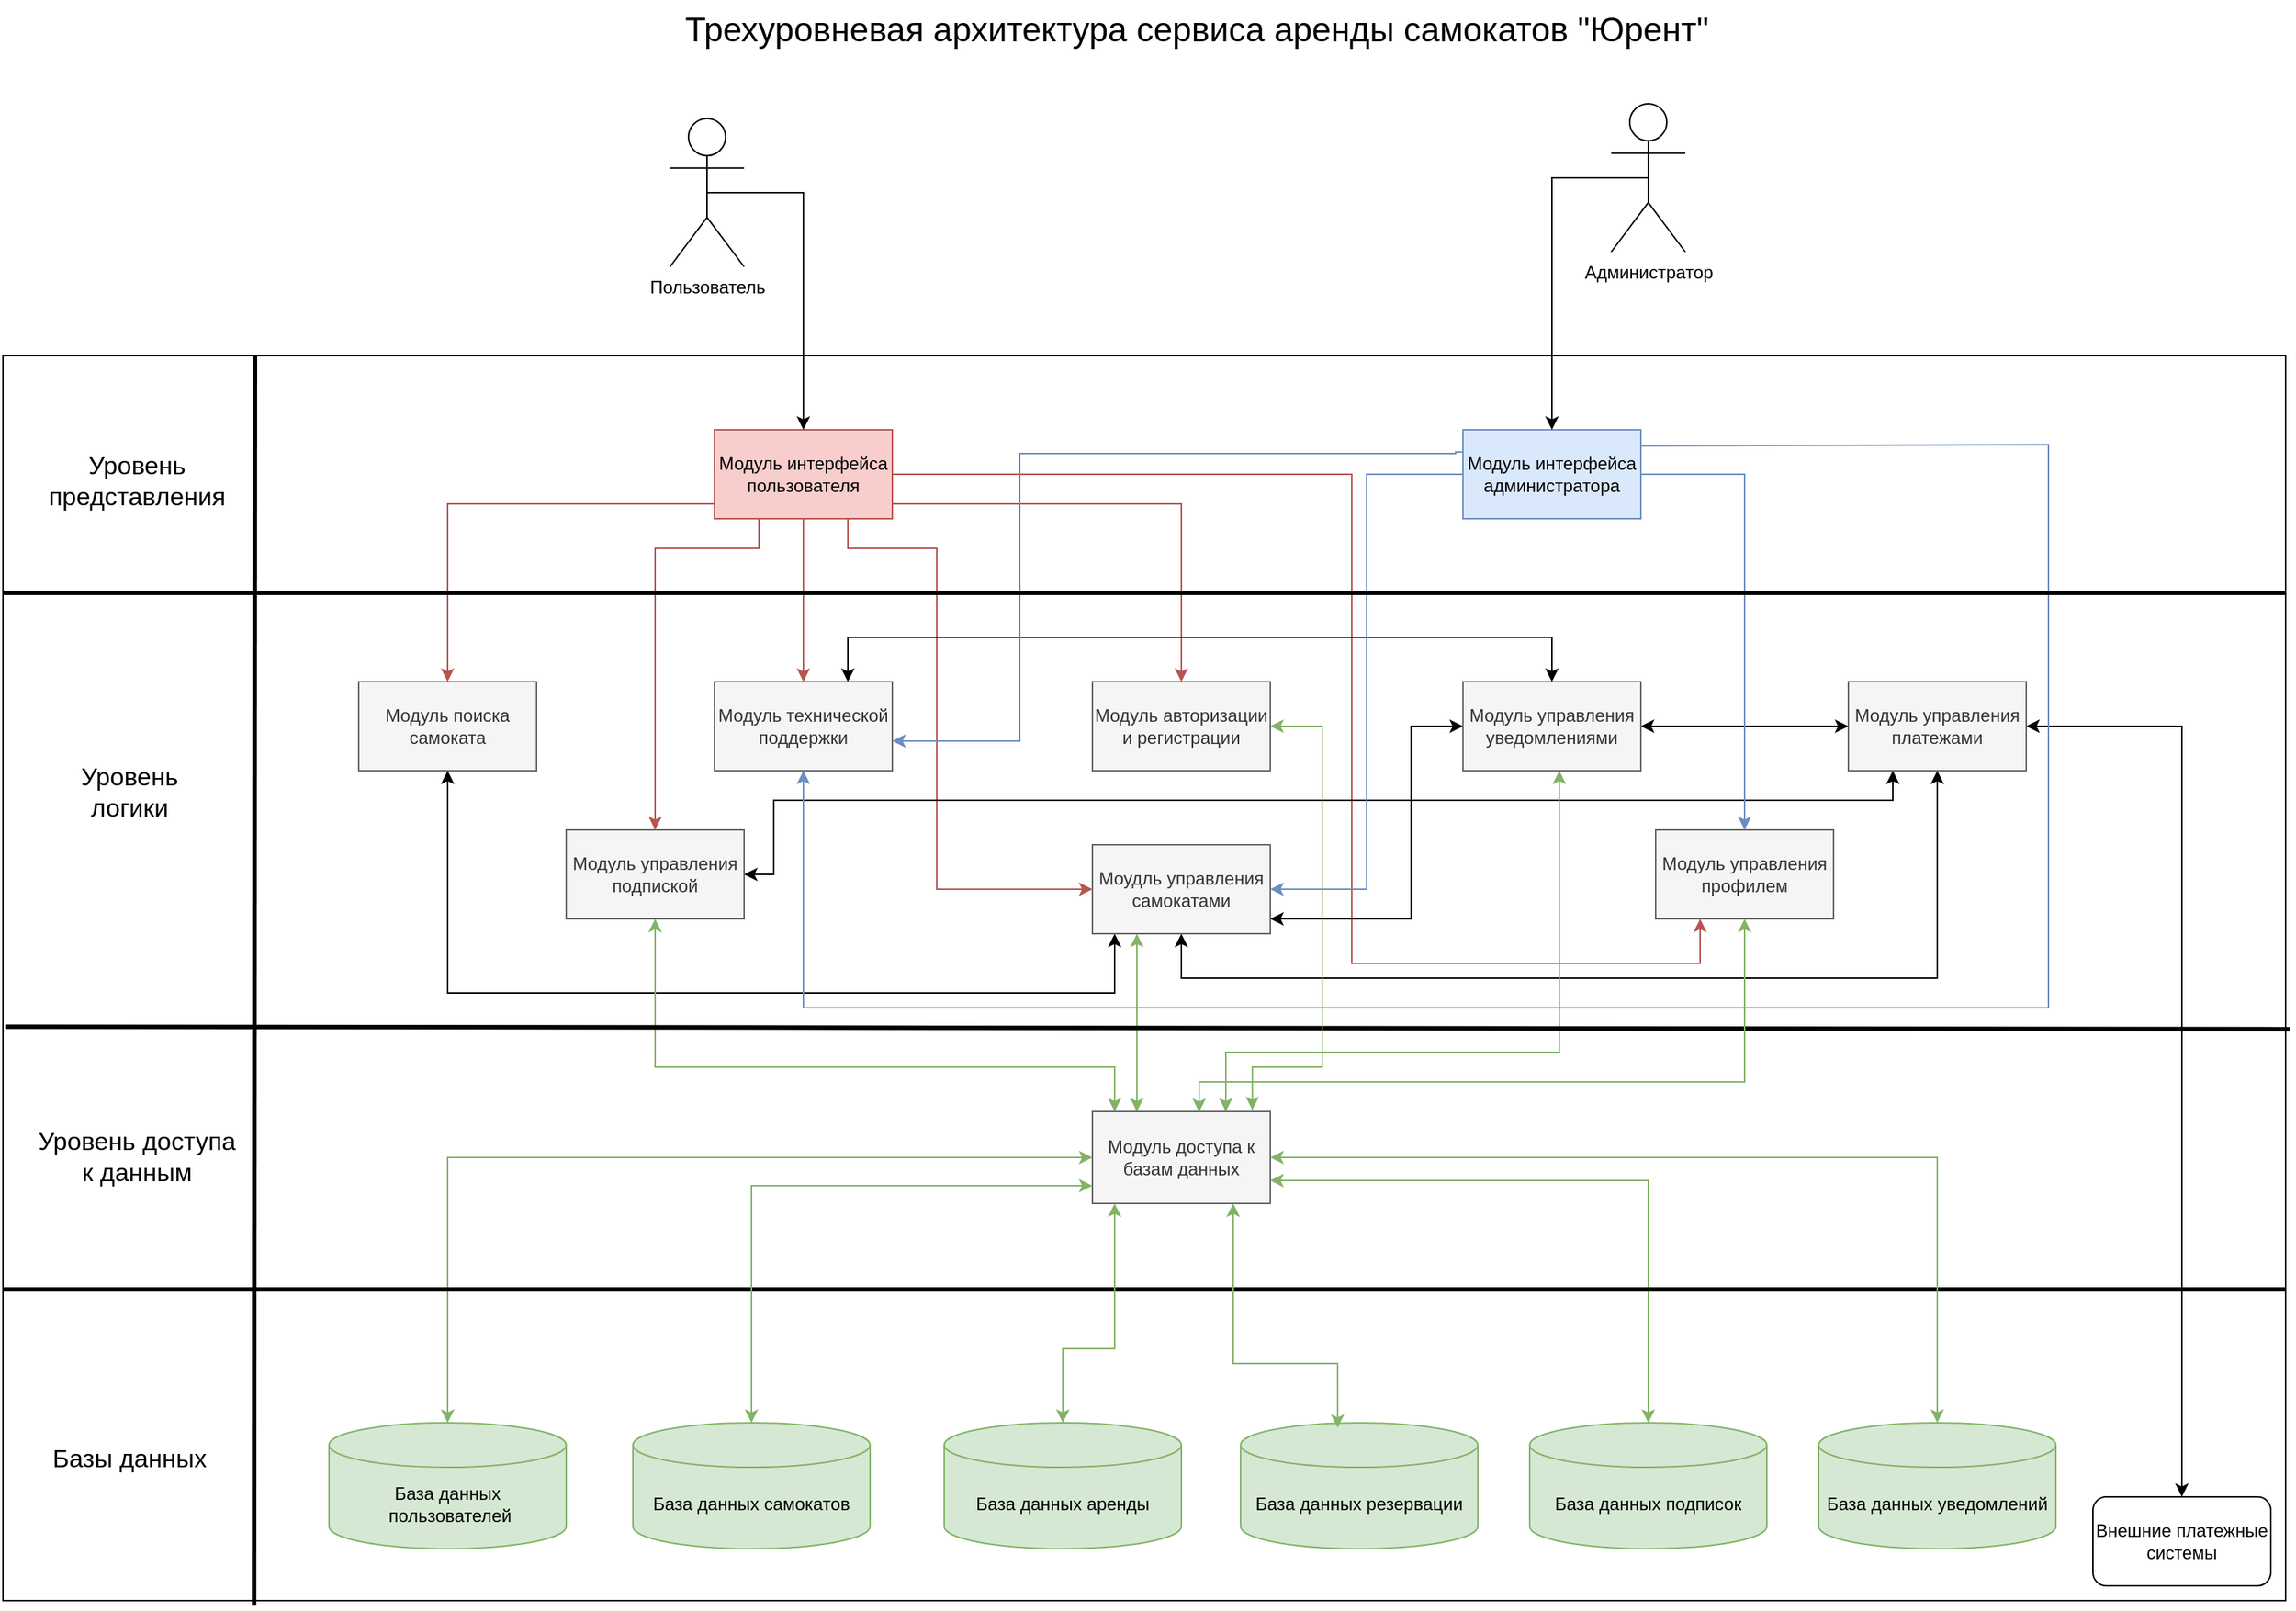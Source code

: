 <mxfile version="22.0.2" type="device">
  <diagram name="Страница — 1" id="v_SJ0s716N3Q2d2xxM74">
    <mxGraphModel dx="1884" dy="1116" grid="1" gridSize="10" guides="1" tooltips="1" connect="1" arrows="1" fold="1" page="1" pageScale="1" pageWidth="1654" pageHeight="1169" math="0" shadow="0">
      <root>
        <mxCell id="0" />
        <mxCell id="1" parent="0" />
        <mxCell id="3xt8R_bdU9V1CwNVAT63-63" value="" style="rounded=0;whiteSpace=wrap;html=1;" parent="1" vertex="1">
          <mxGeometry x="30" y="280" width="1540" height="840" as="geometry" />
        </mxCell>
        <mxCell id="3xt8R_bdU9V1CwNVAT63-1" value="&lt;font style=&quot;font-size: 23px;&quot;&gt;Трехуровневая архитектура сервиса аренды самокатов &quot;Юрент&quot;&lt;/font&gt;" style="text;html=1;align=center;verticalAlign=middle;resizable=0;points=[];autosize=1;strokeColor=none;fillColor=none;" parent="1" vertex="1">
          <mxGeometry x="480" y="40" width="710" height="40" as="geometry" />
        </mxCell>
        <mxCell id="3xt8R_bdU9V1CwNVAT63-2" value="&lt;span style=&quot;font-size: 17px;&quot;&gt;Уровень &lt;br&gt;представления&lt;/span&gt;" style="text;html=1;align=center;verticalAlign=middle;resizable=0;points=[];autosize=1;strokeColor=none;fillColor=none;" parent="1" vertex="1">
          <mxGeometry x="50" y="340" width="140" height="50" as="geometry" />
        </mxCell>
        <mxCell id="3xt8R_bdU9V1CwNVAT63-31" style="edgeStyle=orthogonalEdgeStyle;rounded=0;orthogonalLoop=1;jettySize=auto;html=1;entryX=0.5;entryY=0;entryDx=0;entryDy=0;fillColor=#f8cecc;strokeColor=#b85450;" parent="1" source="3xt8R_bdU9V1CwNVAT63-3" target="3xt8R_bdU9V1CwNVAT63-6" edge="1">
          <mxGeometry relative="1" as="geometry">
            <Array as="points">
              <mxPoint x="330" y="380" />
            </Array>
          </mxGeometry>
        </mxCell>
        <mxCell id="3xt8R_bdU9V1CwNVAT63-32" style="edgeStyle=orthogonalEdgeStyle;rounded=0;orthogonalLoop=1;jettySize=auto;html=1;entryX=0.5;entryY=0;entryDx=0;entryDy=0;startArrow=none;startFill=0;fillColor=#f8cecc;strokeColor=#b85450;" parent="1" source="3xt8R_bdU9V1CwNVAT63-3" target="3xt8R_bdU9V1CwNVAT63-13" edge="1">
          <mxGeometry relative="1" as="geometry">
            <Array as="points">
              <mxPoint x="570" y="490" />
            </Array>
          </mxGeometry>
        </mxCell>
        <mxCell id="3xt8R_bdU9V1CwNVAT63-33" style="edgeStyle=orthogonalEdgeStyle;rounded=0;orthogonalLoop=1;jettySize=auto;html=1;entryX=0.5;entryY=0;entryDx=0;entryDy=0;fillColor=#f8cecc;strokeColor=#b85450;" parent="1" source="3xt8R_bdU9V1CwNVAT63-3" target="3xt8R_bdU9V1CwNVAT63-10" edge="1">
          <mxGeometry relative="1" as="geometry">
            <Array as="points">
              <mxPoint x="825" y="380" />
            </Array>
          </mxGeometry>
        </mxCell>
        <mxCell id="3xt8R_bdU9V1CwNVAT63-34" style="edgeStyle=orthogonalEdgeStyle;rounded=0;orthogonalLoop=1;jettySize=auto;html=1;exitX=0.75;exitY=1;exitDx=0;exitDy=0;entryX=0;entryY=0.5;entryDx=0;entryDy=0;startArrow=none;startFill=0;fillColor=#f8cecc;strokeColor=#b85450;" parent="1" source="3xt8R_bdU9V1CwNVAT63-3" target="3xt8R_bdU9V1CwNVAT63-7" edge="1">
          <mxGeometry relative="1" as="geometry">
            <Array as="points">
              <mxPoint x="600" y="410" />
              <mxPoint x="660" y="410" />
              <mxPoint x="660" y="640" />
            </Array>
          </mxGeometry>
        </mxCell>
        <mxCell id="3xt8R_bdU9V1CwNVAT63-35" style="edgeStyle=orthogonalEdgeStyle;rounded=0;orthogonalLoop=1;jettySize=auto;html=1;exitX=0.25;exitY=1;exitDx=0;exitDy=0;entryX=0.5;entryY=0;entryDx=0;entryDy=0;startArrow=none;startFill=0;fillColor=#f8cecc;strokeColor=#b85450;" parent="1" source="3xt8R_bdU9V1CwNVAT63-3" target="3xt8R_bdU9V1CwNVAT63-8" edge="1">
          <mxGeometry relative="1" as="geometry">
            <Array as="points">
              <mxPoint x="540" y="410" />
              <mxPoint x="470" y="410" />
            </Array>
          </mxGeometry>
        </mxCell>
        <mxCell id="3xt8R_bdU9V1CwNVAT63-74" style="edgeStyle=orthogonalEdgeStyle;rounded=0;orthogonalLoop=1;jettySize=auto;html=1;exitX=1;exitY=0.5;exitDx=0;exitDy=0;entryX=0.25;entryY=1;entryDx=0;entryDy=0;fillColor=#f8cecc;strokeColor=#b85450;" parent="1" source="3xt8R_bdU9V1CwNVAT63-3" target="3xt8R_bdU9V1CwNVAT63-11" edge="1">
          <mxGeometry relative="1" as="geometry">
            <Array as="points">
              <mxPoint x="940" y="360" />
              <mxPoint x="940" y="690" />
              <mxPoint x="1175" y="690" />
            </Array>
          </mxGeometry>
        </mxCell>
        <mxCell id="3xt8R_bdU9V1CwNVAT63-3" value="Модуль интерфейса&lt;br&gt;пользователя" style="rounded=0;whiteSpace=wrap;html=1;fillColor=#f8cecc;strokeColor=#b85450;" parent="1" vertex="1">
          <mxGeometry x="510" y="330" width="120" height="60" as="geometry" />
        </mxCell>
        <mxCell id="3xt8R_bdU9V1CwNVAT63-5" value="&lt;span style=&quot;font-size: 17px;&quot;&gt;Уровень &lt;br&gt;логики&lt;/span&gt;" style="text;html=1;align=center;verticalAlign=middle;resizable=0;points=[];autosize=1;strokeColor=none;fillColor=none;" parent="1" vertex="1">
          <mxGeometry x="70" y="550" width="90" height="50" as="geometry" />
        </mxCell>
        <mxCell id="3xt8R_bdU9V1CwNVAT63-73" style="edgeStyle=orthogonalEdgeStyle;rounded=0;orthogonalLoop=1;jettySize=auto;html=1;exitX=0.5;exitY=1;exitDx=0;exitDy=0;entryX=0.125;entryY=1;entryDx=0;entryDy=0;entryPerimeter=0;startArrow=classic;startFill=1;" parent="1" source="3xt8R_bdU9V1CwNVAT63-6" target="3xt8R_bdU9V1CwNVAT63-7" edge="1">
          <mxGeometry relative="1" as="geometry">
            <mxPoint x="780" y="680" as="targetPoint" />
            <Array as="points">
              <mxPoint x="330" y="710" />
              <mxPoint x="780" y="710" />
            </Array>
          </mxGeometry>
        </mxCell>
        <mxCell id="3xt8R_bdU9V1CwNVAT63-6" value="Модуль поиска самоката" style="rounded=0;whiteSpace=wrap;html=1;fillColor=#f5f5f5;fontColor=#333333;strokeColor=#666666;" parent="1" vertex="1">
          <mxGeometry x="270" y="500" width="120" height="60" as="geometry" />
        </mxCell>
        <mxCell id="3xt8R_bdU9V1CwNVAT63-39" style="edgeStyle=orthogonalEdgeStyle;rounded=0;orthogonalLoop=1;jettySize=auto;html=1;entryX=0;entryY=0.5;entryDx=0;entryDy=0;startArrow=classic;startFill=1;" parent="1" source="3xt8R_bdU9V1CwNVAT63-7" target="3xt8R_bdU9V1CwNVAT63-12" edge="1">
          <mxGeometry relative="1" as="geometry">
            <Array as="points">
              <mxPoint x="980" y="660" />
              <mxPoint x="980" y="530" />
            </Array>
          </mxGeometry>
        </mxCell>
        <mxCell id="3xt8R_bdU9V1CwNVAT63-40" style="edgeStyle=orthogonalEdgeStyle;rounded=0;orthogonalLoop=1;jettySize=auto;html=1;exitX=0.5;exitY=1;exitDx=0;exitDy=0;entryX=0.5;entryY=1;entryDx=0;entryDy=0;startArrow=classic;startFill=1;" parent="1" source="3xt8R_bdU9V1CwNVAT63-7" target="3xt8R_bdU9V1CwNVAT63-9" edge="1">
          <mxGeometry relative="1" as="geometry">
            <Array as="points">
              <mxPoint x="825" y="700" />
              <mxPoint x="1335" y="700" />
            </Array>
          </mxGeometry>
        </mxCell>
        <mxCell id="3xt8R_bdU9V1CwNVAT63-56" style="edgeStyle=orthogonalEdgeStyle;rounded=0;orthogonalLoop=1;jettySize=auto;html=1;exitX=0.25;exitY=1;exitDx=0;exitDy=0;entryX=0.25;entryY=0;entryDx=0;entryDy=0;fillColor=#d5e8d4;strokeColor=#82b366;startArrow=classic;startFill=1;" parent="1" source="3xt8R_bdU9V1CwNVAT63-7" target="3xt8R_bdU9V1CwNVAT63-14" edge="1">
          <mxGeometry relative="1" as="geometry" />
        </mxCell>
        <mxCell id="3xt8R_bdU9V1CwNVAT63-7" value="Моудль управления самокатами" style="rounded=0;whiteSpace=wrap;html=1;fillColor=#f5f5f5;fontColor=#333333;strokeColor=#666666;" parent="1" vertex="1">
          <mxGeometry x="765" y="610" width="120" height="60" as="geometry" />
        </mxCell>
        <mxCell id="3xt8R_bdU9V1CwNVAT63-45" style="edgeStyle=orthogonalEdgeStyle;rounded=0;orthogonalLoop=1;jettySize=auto;html=1;entryX=0.25;entryY=1;entryDx=0;entryDy=0;startArrow=classic;startFill=1;" parent="1" source="3xt8R_bdU9V1CwNVAT63-8" target="3xt8R_bdU9V1CwNVAT63-9" edge="1">
          <mxGeometry relative="1" as="geometry">
            <Array as="points">
              <mxPoint x="550" y="630" />
              <mxPoint x="550" y="580" />
              <mxPoint x="1305" y="580" />
            </Array>
          </mxGeometry>
        </mxCell>
        <mxCell id="3xt8R_bdU9V1CwNVAT63-53" style="edgeStyle=orthogonalEdgeStyle;rounded=0;orthogonalLoop=1;jettySize=auto;html=1;fillColor=#d5e8d4;strokeColor=#82b366;startArrow=classic;startFill=1;" parent="1" source="3xt8R_bdU9V1CwNVAT63-8" target="3xt8R_bdU9V1CwNVAT63-14" edge="1">
          <mxGeometry relative="1" as="geometry">
            <Array as="points">
              <mxPoint x="470" y="760" />
              <mxPoint x="780" y="760" />
            </Array>
          </mxGeometry>
        </mxCell>
        <mxCell id="3xt8R_bdU9V1CwNVAT63-8" value="Модуль управления подпиской" style="rounded=0;whiteSpace=wrap;html=1;fillColor=#f5f5f5;fontColor=#333333;strokeColor=#666666;" parent="1" vertex="1">
          <mxGeometry x="410" y="600" width="120" height="60" as="geometry" />
        </mxCell>
        <mxCell id="3xt8R_bdU9V1CwNVAT63-61" style="edgeStyle=orthogonalEdgeStyle;rounded=0;orthogonalLoop=1;jettySize=auto;html=1;startArrow=classic;startFill=1;" parent="1" source="3xt8R_bdU9V1CwNVAT63-9" target="3xt8R_bdU9V1CwNVAT63-62" edge="1">
          <mxGeometry relative="1" as="geometry">
            <mxPoint x="1530" y="1072.0" as="targetPoint" />
          </mxGeometry>
        </mxCell>
        <mxCell id="3xt8R_bdU9V1CwNVAT63-9" value="Модуль управления платежами" style="rounded=0;whiteSpace=wrap;html=1;fillColor=#f5f5f5;fontColor=#333333;strokeColor=#666666;" parent="1" vertex="1">
          <mxGeometry x="1275" y="500" width="120" height="60" as="geometry" />
        </mxCell>
        <mxCell id="3xt8R_bdU9V1CwNVAT63-10" value="Модуль авторизации и регистрации" style="rounded=0;whiteSpace=wrap;html=1;fillColor=#f5f5f5;fontColor=#333333;strokeColor=#666666;" parent="1" vertex="1">
          <mxGeometry x="765" y="500" width="120" height="60" as="geometry" />
        </mxCell>
        <mxCell id="3xt8R_bdU9V1CwNVAT63-11" value="Модуль управления профилем" style="rounded=0;whiteSpace=wrap;html=1;fillColor=#f5f5f5;fontColor=#333333;strokeColor=#666666;" parent="1" vertex="1">
          <mxGeometry x="1145" y="600" width="120" height="60" as="geometry" />
        </mxCell>
        <mxCell id="3xt8R_bdU9V1CwNVAT63-38" style="edgeStyle=orthogonalEdgeStyle;rounded=0;orthogonalLoop=1;jettySize=auto;html=1;entryX=0;entryY=0.5;entryDx=0;entryDy=0;startArrow=classic;startFill=1;" parent="1" source="3xt8R_bdU9V1CwNVAT63-12" target="3xt8R_bdU9V1CwNVAT63-9" edge="1">
          <mxGeometry relative="1" as="geometry" />
        </mxCell>
        <mxCell id="3xt8R_bdU9V1CwNVAT63-59" style="edgeStyle=orthogonalEdgeStyle;rounded=0;orthogonalLoop=1;jettySize=auto;html=1;entryX=0.75;entryY=0;entryDx=0;entryDy=0;fillColor=#d5e8d4;strokeColor=#82b366;startArrow=classic;startFill=1;" parent="1" source="3xt8R_bdU9V1CwNVAT63-12" target="3xt8R_bdU9V1CwNVAT63-14" edge="1">
          <mxGeometry relative="1" as="geometry">
            <Array as="points">
              <mxPoint x="1080" y="750" />
              <mxPoint x="855" y="750" />
            </Array>
          </mxGeometry>
        </mxCell>
        <mxCell id="3xt8R_bdU9V1CwNVAT63-12" value="Модуль управления уведомлениями" style="rounded=0;whiteSpace=wrap;html=1;fillColor=#f5f5f5;strokeColor=#666666;fontColor=#333333;" parent="1" vertex="1">
          <mxGeometry x="1015" y="500" width="120" height="60" as="geometry" />
        </mxCell>
        <mxCell id="3xt8R_bdU9V1CwNVAT63-75" style="edgeStyle=orthogonalEdgeStyle;rounded=0;orthogonalLoop=1;jettySize=auto;html=1;exitX=0.75;exitY=0;exitDx=0;exitDy=0;entryX=0.5;entryY=0;entryDx=0;entryDy=0;startArrow=classic;startFill=1;" parent="1" source="3xt8R_bdU9V1CwNVAT63-13" target="3xt8R_bdU9V1CwNVAT63-12" edge="1">
          <mxGeometry relative="1" as="geometry">
            <Array as="points">
              <mxPoint x="600" y="470" />
              <mxPoint x="1075" y="470" />
            </Array>
          </mxGeometry>
        </mxCell>
        <mxCell id="3xt8R_bdU9V1CwNVAT63-13" value="Модуль технической поддержки" style="rounded=0;whiteSpace=wrap;html=1;fillColor=#f5f5f5;fontColor=#333333;strokeColor=#666666;" parent="1" vertex="1">
          <mxGeometry x="510" y="500" width="120" height="60" as="geometry" />
        </mxCell>
        <mxCell id="3xt8R_bdU9V1CwNVAT63-46" style="edgeStyle=orthogonalEdgeStyle;rounded=0;orthogonalLoop=1;jettySize=auto;html=1;fillColor=#d5e8d4;strokeColor=#82b366;startArrow=classic;startFill=1;" parent="1" source="3xt8R_bdU9V1CwNVAT63-14" target="3xt8R_bdU9V1CwNVAT63-20" edge="1">
          <mxGeometry relative="1" as="geometry" />
        </mxCell>
        <mxCell id="3xt8R_bdU9V1CwNVAT63-50" style="edgeStyle=orthogonalEdgeStyle;rounded=0;orthogonalLoop=1;jettySize=auto;html=1;exitX=1;exitY=0.75;exitDx=0;exitDy=0;fillColor=#d5e8d4;strokeColor=#82b366;startArrow=classic;startFill=1;" parent="1" source="3xt8R_bdU9V1CwNVAT63-14" target="3xt8R_bdU9V1CwNVAT63-24" edge="1">
          <mxGeometry relative="1" as="geometry" />
        </mxCell>
        <mxCell id="3xt8R_bdU9V1CwNVAT63-14" value="Модуль доступа к базам данных" style="rounded=0;whiteSpace=wrap;html=1;fillColor=#f5f5f5;strokeColor=#666666;fontColor=#333333;" parent="1" vertex="1">
          <mxGeometry x="765" y="790" width="120" height="62" as="geometry" />
        </mxCell>
        <mxCell id="3xt8R_bdU9V1CwNVAT63-17" value="&lt;font style=&quot;font-size: 17px;&quot;&gt;Уровень доступа &lt;br&gt;к данным&lt;/font&gt;" style="text;html=1;align=center;verticalAlign=middle;resizable=0;points=[];autosize=1;strokeColor=none;fillColor=none;" parent="1" vertex="1">
          <mxGeometry x="40" y="796" width="160" height="50" as="geometry" />
        </mxCell>
        <mxCell id="3xt8R_bdU9V1CwNVAT63-18" value="&lt;font style=&quot;font-size: 17px;&quot;&gt;Базы данных&lt;/font&gt;" style="text;html=1;align=center;verticalAlign=middle;resizable=0;points=[];autosize=1;strokeColor=none;fillColor=none;" parent="1" vertex="1">
          <mxGeometry x="50" y="1010" width="130" height="30" as="geometry" />
        </mxCell>
        <mxCell id="3xt8R_bdU9V1CwNVAT63-20" value="База данных&lt;br&gt;&amp;nbsp;пользователей" style="shape=cylinder3;whiteSpace=wrap;html=1;boundedLbl=1;backgroundOutline=1;size=15;fillColor=#d5e8d4;strokeColor=#82b366;" parent="1" vertex="1">
          <mxGeometry x="250" y="1000" width="160" height="85" as="geometry" />
        </mxCell>
        <mxCell id="3xt8R_bdU9V1CwNVAT63-21" value="База данных самокатов" style="shape=cylinder3;whiteSpace=wrap;html=1;boundedLbl=1;backgroundOutline=1;size=15;fillColor=#d5e8d4;strokeColor=#82b366;" parent="1" vertex="1">
          <mxGeometry x="455" y="1000" width="160" height="85" as="geometry" />
        </mxCell>
        <mxCell id="3xt8R_bdU9V1CwNVAT63-22" value="База данных аренды" style="shape=cylinder3;whiteSpace=wrap;html=1;boundedLbl=1;backgroundOutline=1;size=15;fillColor=#d5e8d4;strokeColor=#82b366;" parent="1" vertex="1">
          <mxGeometry x="665" y="1000" width="160" height="85" as="geometry" />
        </mxCell>
        <mxCell id="3xt8R_bdU9V1CwNVAT63-23" value="База данных резервации" style="shape=cylinder3;whiteSpace=wrap;html=1;boundedLbl=1;backgroundOutline=1;size=15;fillColor=#d5e8d4;strokeColor=#82b366;" parent="1" vertex="1">
          <mxGeometry x="865" y="1000" width="160" height="85" as="geometry" />
        </mxCell>
        <mxCell id="3xt8R_bdU9V1CwNVAT63-24" value="База данных подписок" style="shape=cylinder3;whiteSpace=wrap;html=1;boundedLbl=1;backgroundOutline=1;size=15;fillColor=#d5e8d4;strokeColor=#82b366;" parent="1" vertex="1">
          <mxGeometry x="1060" y="1000" width="160" height="85" as="geometry" />
        </mxCell>
        <mxCell id="3xt8R_bdU9V1CwNVAT63-25" value="База данных уведомлений" style="shape=cylinder3;whiteSpace=wrap;html=1;boundedLbl=1;backgroundOutline=1;size=15;fillColor=#d5e8d4;strokeColor=#82b366;" parent="1" vertex="1">
          <mxGeometry x="1255" y="1000" width="160" height="85" as="geometry" />
        </mxCell>
        <mxCell id="3xt8R_bdU9V1CwNVAT63-36" style="edgeStyle=orthogonalEdgeStyle;rounded=0;orthogonalLoop=1;jettySize=auto;html=1;startArrow=none;startFill=0;fillColor=#dae8fc;strokeColor=#6c8ebf;" parent="1" source="3xt8R_bdU9V1CwNVAT63-30" edge="1">
          <mxGeometry relative="1" as="geometry">
            <mxPoint x="885" y="640" as="targetPoint" />
            <Array as="points">
              <mxPoint x="950" y="360" />
              <mxPoint x="950" y="640" />
              <mxPoint x="885" y="640" />
            </Array>
          </mxGeometry>
        </mxCell>
        <mxCell id="3xt8R_bdU9V1CwNVAT63-37" style="edgeStyle=orthogonalEdgeStyle;rounded=0;orthogonalLoop=1;jettySize=auto;html=1;exitX=1;exitY=0.5;exitDx=0;exitDy=0;entryX=0.5;entryY=0;entryDx=0;entryDy=0;startArrow=none;startFill=0;fillColor=#dae8fc;strokeColor=#6c8ebf;" parent="1" source="3xt8R_bdU9V1CwNVAT63-30" target="3xt8R_bdU9V1CwNVAT63-11" edge="1">
          <mxGeometry relative="1" as="geometry" />
        </mxCell>
        <mxCell id="3xt8R_bdU9V1CwNVAT63-44" style="edgeStyle=orthogonalEdgeStyle;rounded=0;orthogonalLoop=1;jettySize=auto;html=1;exitX=0.984;exitY=0.182;exitDx=0;exitDy=0;entryX=0.5;entryY=1;entryDx=0;entryDy=0;startArrow=none;startFill=0;exitPerimeter=0;fillColor=#dae8fc;strokeColor=#6c8ebf;" parent="1" source="3xt8R_bdU9V1CwNVAT63-30" target="3xt8R_bdU9V1CwNVAT63-13" edge="1">
          <mxGeometry relative="1" as="geometry">
            <Array as="points">
              <mxPoint x="1135" y="341" />
              <mxPoint x="1410" y="340" />
              <mxPoint x="1410" y="720" />
              <mxPoint x="570" y="720" />
            </Array>
          </mxGeometry>
        </mxCell>
        <mxCell id="3xt8R_bdU9V1CwNVAT63-54" style="edgeStyle=orthogonalEdgeStyle;rounded=0;orthogonalLoop=1;jettySize=auto;html=1;exitX=0;exitY=0.75;exitDx=0;exitDy=0;startArrow=none;startFill=0;fillColor=#dae8fc;strokeColor=#6c8ebf;" parent="1" edge="1">
          <mxGeometry relative="1" as="geometry">
            <mxPoint x="1015" y="345" as="sourcePoint" />
            <mxPoint x="630" y="540" as="targetPoint" />
            <Array as="points">
              <mxPoint x="1010" y="345" />
              <mxPoint x="1010" y="346" />
              <mxPoint x="716" y="346" />
              <mxPoint x="716" y="540" />
            </Array>
          </mxGeometry>
        </mxCell>
        <mxCell id="3xt8R_bdU9V1CwNVAT63-30" value="Модуль интерфейса&lt;br&gt;администратора" style="rounded=0;whiteSpace=wrap;html=1;fillColor=#dae8fc;strokeColor=#6c8ebf;" parent="1" vertex="1">
          <mxGeometry x="1015" y="330" width="120" height="60" as="geometry" />
        </mxCell>
        <mxCell id="3xt8R_bdU9V1CwNVAT63-41" value="" style="endArrow=none;html=1;rounded=0;strokeWidth=3;" parent="1" edge="1">
          <mxGeometry width="50" height="50" relative="1" as="geometry">
            <mxPoint x="1570" y="440" as="sourcePoint" />
            <mxPoint x="30" y="440" as="targetPoint" />
          </mxGeometry>
        </mxCell>
        <mxCell id="3xt8R_bdU9V1CwNVAT63-42" value="" style="endArrow=none;html=1;rounded=0;strokeWidth=3;entryX=0.001;entryY=0.539;entryDx=0;entryDy=0;entryPerimeter=0;exitX=1.002;exitY=0.541;exitDx=0;exitDy=0;exitPerimeter=0;" parent="1" target="3xt8R_bdU9V1CwNVAT63-63" edge="1" source="3xt8R_bdU9V1CwNVAT63-63">
          <mxGeometry width="50" height="50" relative="1" as="geometry">
            <mxPoint x="1570" y="740" as="sourcePoint" />
            <mxPoint x="50" y="740" as="targetPoint" />
          </mxGeometry>
        </mxCell>
        <mxCell id="3xt8R_bdU9V1CwNVAT63-43" value="" style="endArrow=none;html=1;rounded=0;strokeWidth=3;entryX=0;entryY=0.75;entryDx=0;entryDy=0;exitX=1;exitY=0.75;exitDx=0;exitDy=0;" parent="1" source="3xt8R_bdU9V1CwNVAT63-63" target="3xt8R_bdU9V1CwNVAT63-63" edge="1">
          <mxGeometry width="50" height="50" relative="1" as="geometry">
            <mxPoint x="1570" y="920" as="sourcePoint" />
            <mxPoint x="40" y="920" as="targetPoint" />
          </mxGeometry>
        </mxCell>
        <mxCell id="3xt8R_bdU9V1CwNVAT63-47" style="edgeStyle=orthogonalEdgeStyle;rounded=0;orthogonalLoop=1;jettySize=auto;html=1;entryX=0.5;entryY=0;entryDx=0;entryDy=0;entryPerimeter=0;fillColor=#d5e8d4;strokeColor=#82b366;startArrow=classic;startFill=1;" parent="1" source="3xt8R_bdU9V1CwNVAT63-14" target="3xt8R_bdU9V1CwNVAT63-21" edge="1">
          <mxGeometry relative="1" as="geometry">
            <Array as="points">
              <mxPoint x="535" y="840" />
            </Array>
          </mxGeometry>
        </mxCell>
        <mxCell id="3xt8R_bdU9V1CwNVAT63-48" style="edgeStyle=orthogonalEdgeStyle;rounded=0;orthogonalLoop=1;jettySize=auto;html=1;entryX=0.5;entryY=0;entryDx=0;entryDy=0;entryPerimeter=0;fillColor=#d5e8d4;strokeColor=#82b366;startArrow=classic;startFill=1;" parent="1" source="3xt8R_bdU9V1CwNVAT63-14" target="3xt8R_bdU9V1CwNVAT63-22" edge="1">
          <mxGeometry relative="1" as="geometry">
            <Array as="points">
              <mxPoint x="780" y="950" />
              <mxPoint x="745" y="950" />
            </Array>
          </mxGeometry>
        </mxCell>
        <mxCell id="3xt8R_bdU9V1CwNVAT63-49" style="edgeStyle=orthogonalEdgeStyle;rounded=0;orthogonalLoop=1;jettySize=auto;html=1;entryX=0.409;entryY=0.04;entryDx=0;entryDy=0;entryPerimeter=0;fillColor=#d5e8d4;strokeColor=#82b366;startArrow=classic;startFill=1;" parent="1" target="3xt8R_bdU9V1CwNVAT63-23" edge="1">
          <mxGeometry relative="1" as="geometry">
            <mxPoint x="860" y="852" as="sourcePoint" />
            <Array as="points">
              <mxPoint x="860" y="960" />
              <mxPoint x="930" y="960" />
            </Array>
          </mxGeometry>
        </mxCell>
        <mxCell id="3xt8R_bdU9V1CwNVAT63-51" style="edgeStyle=orthogonalEdgeStyle;rounded=0;orthogonalLoop=1;jettySize=auto;html=1;exitX=1;exitY=0.5;exitDx=0;exitDy=0;entryX=0.5;entryY=0;entryDx=0;entryDy=0;entryPerimeter=0;fillColor=#d5e8d4;strokeColor=#82b366;startArrow=classic;startFill=1;" parent="1" source="3xt8R_bdU9V1CwNVAT63-14" target="3xt8R_bdU9V1CwNVAT63-25" edge="1">
          <mxGeometry relative="1" as="geometry" />
        </mxCell>
        <mxCell id="3xt8R_bdU9V1CwNVAT63-57" value="" style="endArrow=none;html=1;rounded=0;strokeWidth=3;exitX=0.11;exitY=1.004;exitDx=0;exitDy=0;exitPerimeter=0;" parent="1" source="3xt8R_bdU9V1CwNVAT63-63" edge="1">
          <mxGeometry width="50" height="50" relative="1" as="geometry">
            <mxPoint x="200" y="1090" as="sourcePoint" />
            <mxPoint x="200" y="280" as="targetPoint" />
          </mxGeometry>
        </mxCell>
        <mxCell id="3xt8R_bdU9V1CwNVAT63-58" style="edgeStyle=orthogonalEdgeStyle;rounded=0;orthogonalLoop=1;jettySize=auto;html=1;entryX=0.899;entryY=-0.016;entryDx=0;entryDy=0;entryPerimeter=0;fillColor=#d5e8d4;strokeColor=#82b366;startArrow=classic;startFill=1;" parent="1" source="3xt8R_bdU9V1CwNVAT63-10" target="3xt8R_bdU9V1CwNVAT63-14" edge="1">
          <mxGeometry relative="1" as="geometry">
            <Array as="points">
              <mxPoint x="920" y="530" />
              <mxPoint x="920" y="760" />
              <mxPoint x="873" y="760" />
            </Array>
          </mxGeometry>
        </mxCell>
        <mxCell id="3xt8R_bdU9V1CwNVAT63-60" style="edgeStyle=orthogonalEdgeStyle;rounded=0;orthogonalLoop=1;jettySize=auto;html=1;entryX=0.6;entryY=0.004;entryDx=0;entryDy=0;entryPerimeter=0;fillColor=#d5e8d4;strokeColor=#82b366;startArrow=classic;startFill=1;" parent="1" source="3xt8R_bdU9V1CwNVAT63-11" target="3xt8R_bdU9V1CwNVAT63-14" edge="1">
          <mxGeometry relative="1" as="geometry">
            <Array as="points">
              <mxPoint x="1205" y="770" />
              <mxPoint x="837" y="770" />
            </Array>
          </mxGeometry>
        </mxCell>
        <mxCell id="3xt8R_bdU9V1CwNVAT63-62" value="Внешние платежные системы" style="rounded=1;whiteSpace=wrap;html=1;" parent="1" vertex="1">
          <mxGeometry x="1440" y="1050.0" width="120" height="60" as="geometry" />
        </mxCell>
        <mxCell id="3xt8R_bdU9V1CwNVAT63-71" style="edgeStyle=orthogonalEdgeStyle;rounded=0;orthogonalLoop=1;jettySize=auto;html=1;exitX=0.5;exitY=0.5;exitDx=0;exitDy=0;exitPerimeter=0;entryX=0.5;entryY=0;entryDx=0;entryDy=0;" parent="1" source="3xt8R_bdU9V1CwNVAT63-64" target="3xt8R_bdU9V1CwNVAT63-3" edge="1">
          <mxGeometry relative="1" as="geometry">
            <Array as="points">
              <mxPoint x="570" y="170" />
            </Array>
          </mxGeometry>
        </mxCell>
        <mxCell id="3xt8R_bdU9V1CwNVAT63-64" value="Пользователь" style="shape=umlActor;verticalLabelPosition=bottom;verticalAlign=top;html=1;outlineConnect=0;" parent="1" vertex="1">
          <mxGeometry x="480" y="120" width="50" height="100" as="geometry" />
        </mxCell>
        <mxCell id="3xt8R_bdU9V1CwNVAT63-72" style="edgeStyle=orthogonalEdgeStyle;rounded=0;orthogonalLoop=1;jettySize=auto;html=1;exitX=0.5;exitY=0.5;exitDx=0;exitDy=0;exitPerimeter=0;entryX=0.5;entryY=0;entryDx=0;entryDy=0;" parent="1" source="3xt8R_bdU9V1CwNVAT63-65" target="3xt8R_bdU9V1CwNVAT63-30" edge="1">
          <mxGeometry relative="1" as="geometry">
            <Array as="points">
              <mxPoint x="1075" y="160" />
            </Array>
          </mxGeometry>
        </mxCell>
        <mxCell id="3xt8R_bdU9V1CwNVAT63-65" value="Администратор" style="shape=umlActor;verticalLabelPosition=bottom;verticalAlign=top;html=1;outlineConnect=0;" parent="1" vertex="1">
          <mxGeometry x="1115" y="110" width="50" height="100" as="geometry" />
        </mxCell>
      </root>
    </mxGraphModel>
  </diagram>
</mxfile>

